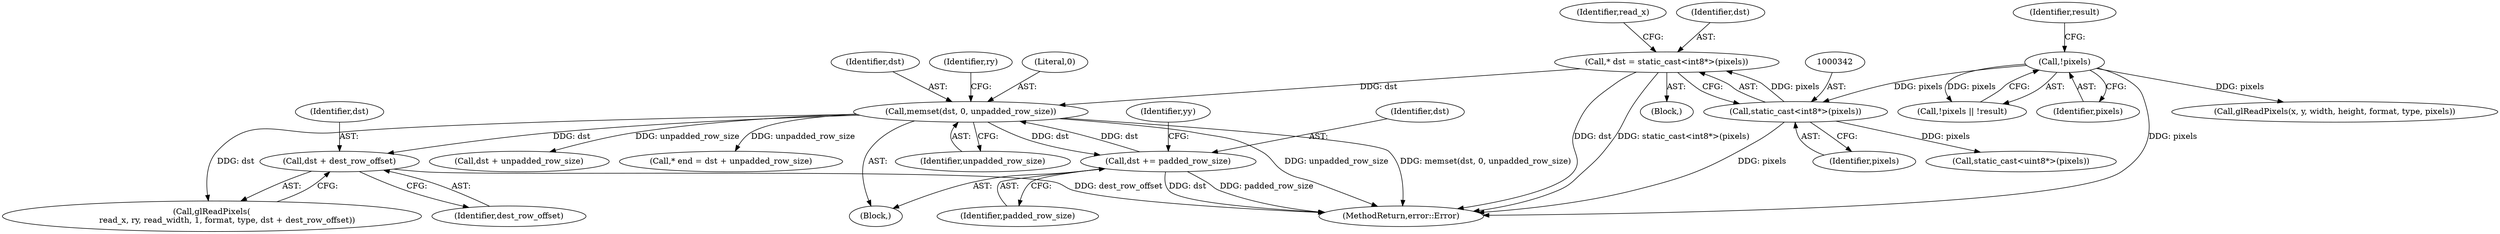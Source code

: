 digraph "0_Chrome_3aad1a37affb1ab70d1897f2b03eb8c077264984_0@pointer" {
"1000405" [label="(Call,dst + dest_row_offset)"];
"1000381" [label="(Call,memset(dst, 0, unpadded_row_size))"];
"1000408" [label="(Call,dst += padded_row_size)"];
"1000339" [label="(Call,* dst = static_cast<int8*>(pixels))"];
"1000341" [label="(Call,static_cast<int8*>(pixels))"];
"1000194" [label="(Call,!pixels)"];
"1000343" [label="(Identifier,pixels)"];
"1000519" [label="(Call,static_cast<uint8*>(pixels))"];
"1000382" [label="(Identifier,dst)"];
"1000410" [label="(Identifier,padded_row_size)"];
"1000405" [label="(Call,dst + dest_row_offset)"];
"1000340" [label="(Identifier,dst)"];
"1000197" [label="(Identifier,result)"];
"1000537" [label="(Call,dst + unpadded_row_size)"];
"1000286" [label="(Block,)"];
"1000194" [label="(Call,!pixels)"];
"1000564" [label="(MethodReturn,error::Error)"];
"1000413" [label="(Call,glReadPixels(x, y, width, height, format, type, pixels))"];
"1000193" [label="(Call,!pixels || !result)"];
"1000407" [label="(Identifier,dest_row_offset)"];
"1000346" [label="(Identifier,read_x)"];
"1000408" [label="(Call,dst += padded_row_size)"];
"1000398" [label="(Call,glReadPixels(\n            read_x, ry, read_width, 1, format, type, dst + dest_row_offset))"];
"1000388" [label="(Identifier,ry)"];
"1000406" [label="(Identifier,dst)"];
"1000383" [label="(Literal,0)"];
"1000339" [label="(Call,* dst = static_cast<int8*>(pixels))"];
"1000195" [label="(Identifier,pixels)"];
"1000535" [label="(Call,* end = dst + unpadded_row_size)"];
"1000381" [label="(Call,memset(dst, 0, unpadded_row_size))"];
"1000341" [label="(Call,static_cast<int8*>(pixels))"];
"1000384" [label="(Identifier,unpadded_row_size)"];
"1000409" [label="(Identifier,dst)"];
"1000373" [label="(Identifier,yy)"];
"1000374" [label="(Block,)"];
"1000405" -> "1000398"  [label="AST: "];
"1000405" -> "1000407"  [label="CFG: "];
"1000406" -> "1000405"  [label="AST: "];
"1000407" -> "1000405"  [label="AST: "];
"1000398" -> "1000405"  [label="CFG: "];
"1000405" -> "1000564"  [label="DDG: dest_row_offset"];
"1000381" -> "1000405"  [label="DDG: dst"];
"1000381" -> "1000374"  [label="AST: "];
"1000381" -> "1000384"  [label="CFG: "];
"1000382" -> "1000381"  [label="AST: "];
"1000383" -> "1000381"  [label="AST: "];
"1000384" -> "1000381"  [label="AST: "];
"1000388" -> "1000381"  [label="CFG: "];
"1000381" -> "1000564"  [label="DDG: unpadded_row_size"];
"1000381" -> "1000564"  [label="DDG: memset(dst, 0, unpadded_row_size)"];
"1000408" -> "1000381"  [label="DDG: dst"];
"1000339" -> "1000381"  [label="DDG: dst"];
"1000381" -> "1000398"  [label="DDG: dst"];
"1000381" -> "1000408"  [label="DDG: dst"];
"1000381" -> "1000535"  [label="DDG: unpadded_row_size"];
"1000381" -> "1000537"  [label="DDG: unpadded_row_size"];
"1000408" -> "1000374"  [label="AST: "];
"1000408" -> "1000410"  [label="CFG: "];
"1000409" -> "1000408"  [label="AST: "];
"1000410" -> "1000408"  [label="AST: "];
"1000373" -> "1000408"  [label="CFG: "];
"1000408" -> "1000564"  [label="DDG: dst"];
"1000408" -> "1000564"  [label="DDG: padded_row_size"];
"1000339" -> "1000286"  [label="AST: "];
"1000339" -> "1000341"  [label="CFG: "];
"1000340" -> "1000339"  [label="AST: "];
"1000341" -> "1000339"  [label="AST: "];
"1000346" -> "1000339"  [label="CFG: "];
"1000339" -> "1000564"  [label="DDG: dst"];
"1000339" -> "1000564"  [label="DDG: static_cast<int8*>(pixels)"];
"1000341" -> "1000339"  [label="DDG: pixels"];
"1000341" -> "1000343"  [label="CFG: "];
"1000342" -> "1000341"  [label="AST: "];
"1000343" -> "1000341"  [label="AST: "];
"1000341" -> "1000564"  [label="DDG: pixels"];
"1000194" -> "1000341"  [label="DDG: pixels"];
"1000341" -> "1000519"  [label="DDG: pixels"];
"1000194" -> "1000193"  [label="AST: "];
"1000194" -> "1000195"  [label="CFG: "];
"1000195" -> "1000194"  [label="AST: "];
"1000197" -> "1000194"  [label="CFG: "];
"1000193" -> "1000194"  [label="CFG: "];
"1000194" -> "1000564"  [label="DDG: pixels"];
"1000194" -> "1000193"  [label="DDG: pixels"];
"1000194" -> "1000413"  [label="DDG: pixels"];
}

